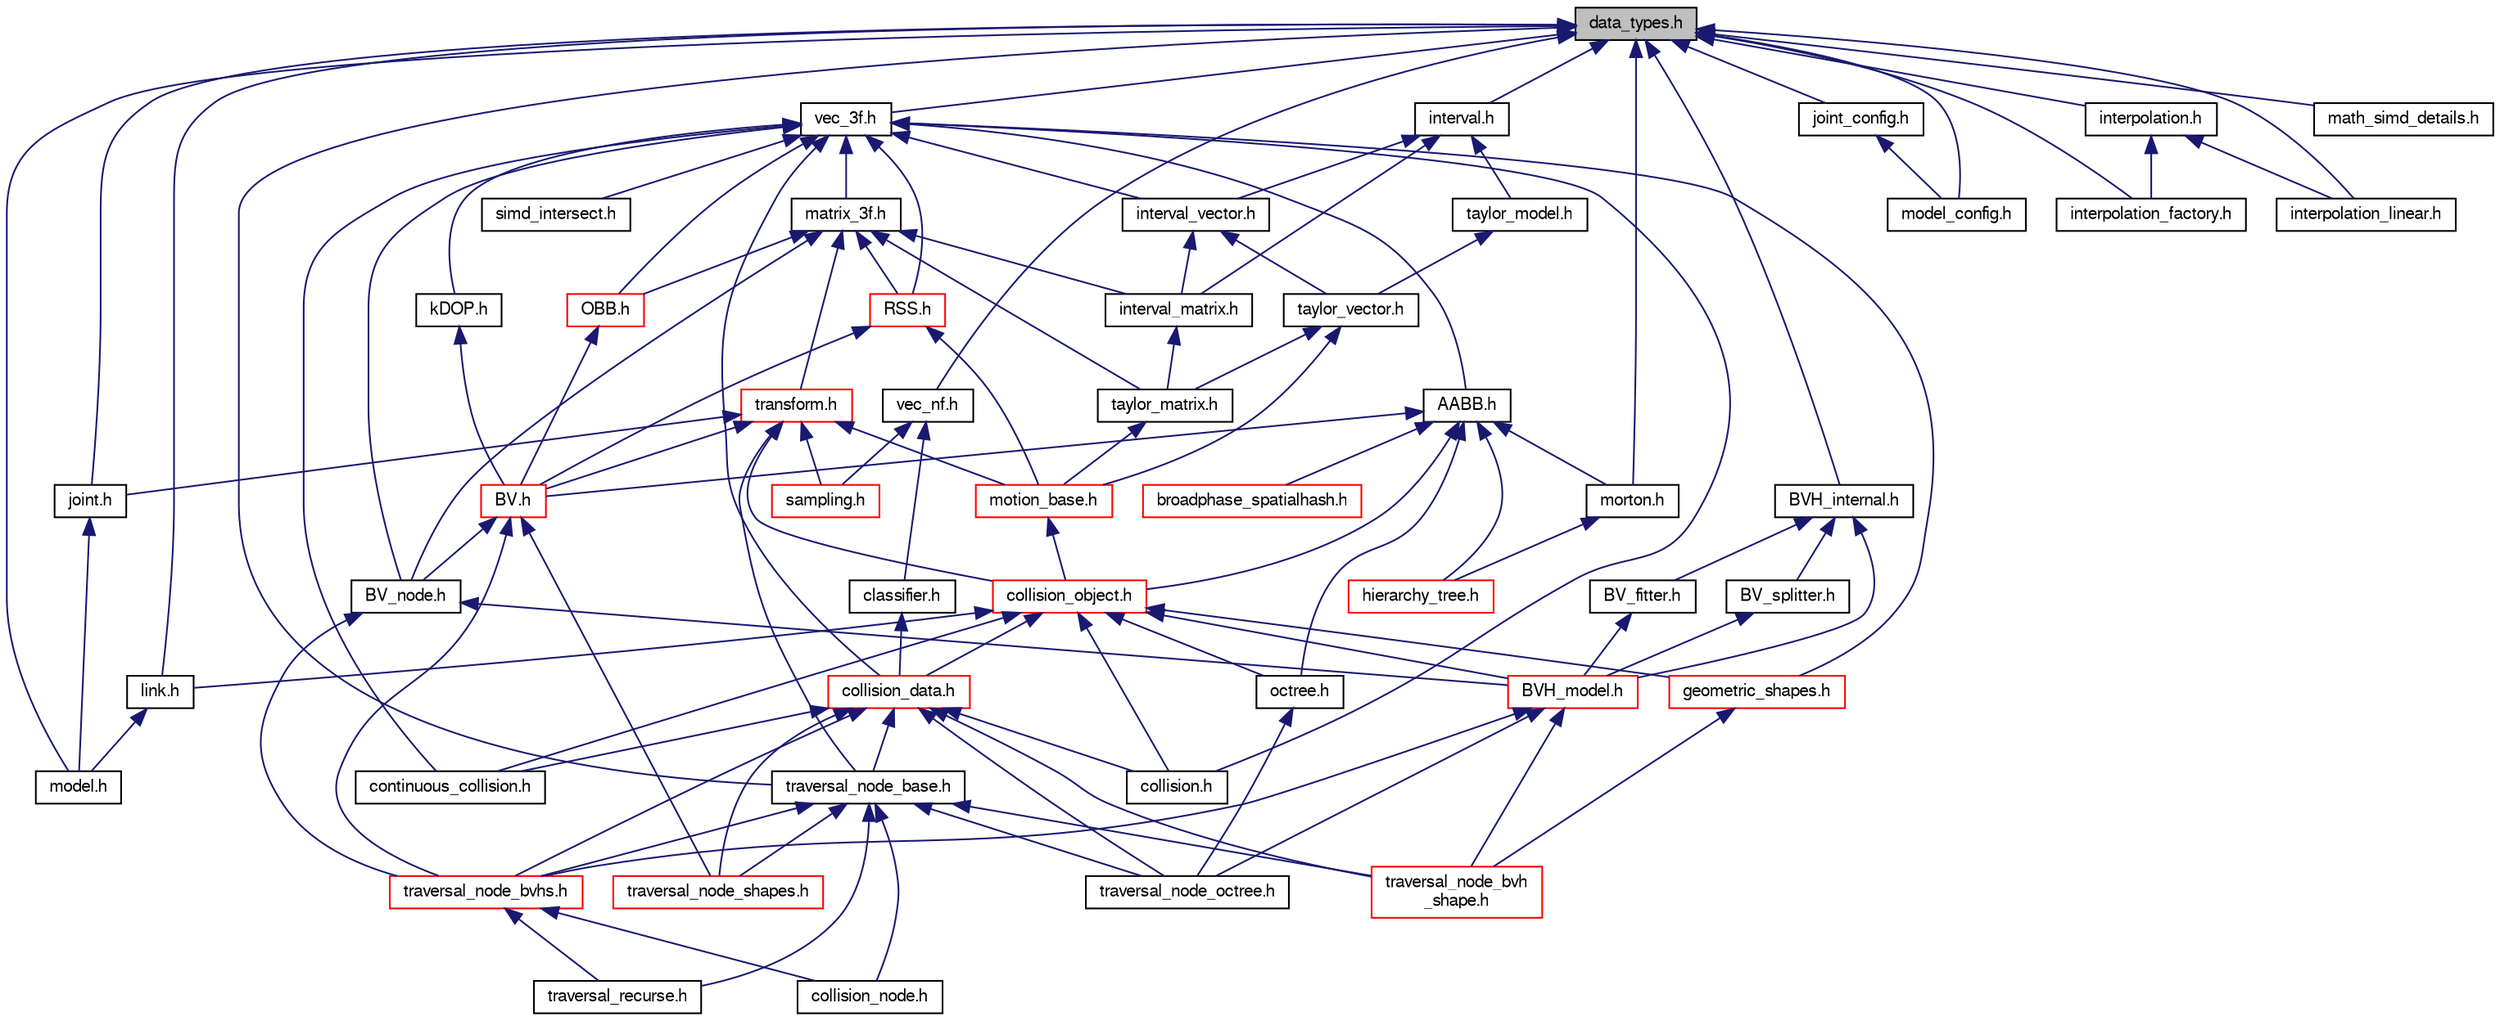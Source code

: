 digraph "data_types.h"
{
  edge [fontname="FreeSans",fontsize="10",labelfontname="FreeSans",labelfontsize="10"];
  node [fontname="FreeSans",fontsize="10",shape=record];
  Node1 [label="data_types.h",height=0.2,width=0.4,color="black", fillcolor="grey75", style="filled" fontcolor="black"];
  Node1 -> Node2 [dir="back",color="midnightblue",fontsize="10",style="solid",fontname="FreeSans"];
  Node2 [label="vec_3f.h",height=0.2,width=0.4,color="black", fillcolor="white", style="filled",URL="$a00318.html"];
  Node2 -> Node3 [dir="back",color="midnightblue",fontsize="10",style="solid",fontname="FreeSans"];
  Node3 [label="matrix_3f.h",height=0.2,width=0.4,color="black", fillcolor="white", style="filled",URL="$a00285.html"];
  Node3 -> Node4 [dir="back",color="midnightblue",fontsize="10",style="solid",fontname="FreeSans"];
  Node4 [label="transform.h",height=0.2,width=0.4,color="red", fillcolor="white", style="filled",URL="$a00310.html"];
  Node4 -> Node5 [dir="back",color="midnightblue",fontsize="10",style="solid",fontname="FreeSans"];
  Node5 [label="joint.h",height=0.2,width=0.4,color="black", fillcolor="white", style="filled",URL="$a00277.html"];
  Node5 -> Node6 [dir="back",color="midnightblue",fontsize="10",style="solid",fontname="FreeSans"];
  Node6 [label="model.h",height=0.2,width=0.4,color="black", fillcolor="white", style="filled",URL="$a00286.html"];
  Node4 -> Node7 [dir="back",color="midnightblue",fontsize="10",style="solid",fontname="FreeSans"];
  Node7 [label="collision_object.h",height=0.2,width=0.4,color="red", fillcolor="white", style="filled",URL="$a00249.html"];
  Node7 -> Node8 [dir="back",color="midnightblue",fontsize="10",style="solid",fontname="FreeSans"];
  Node8 [label="link.h",height=0.2,width=0.4,color="black", fillcolor="white", style="filled",URL="$a00282.html"];
  Node8 -> Node6 [dir="back",color="midnightblue",fontsize="10",style="solid",fontname="FreeSans"];
  Node7 -> Node9 [dir="back",color="midnightblue",fontsize="10",style="solid",fontname="FreeSans"];
  Node9 [label="geometric_shapes.h",height=0.2,width=0.4,color="red", fillcolor="white", style="filled",URL="$a00261.html"];
  Node9 -> Node10 [dir="back",color="midnightblue",fontsize="10",style="solid",fontname="FreeSans"];
  Node10 [label="traversal_node_bvh\l_shape.h",height=0.2,width=0.4,color="red", fillcolor="white", style="filled",URL="$a00312.html"];
  Node7 -> Node11 [dir="back",color="midnightblue",fontsize="10",style="solid",fontname="FreeSans"];
  Node11 [label="BVH_model.h",height=0.2,width=0.4,color="red", fillcolor="white", style="filled",URL="$a00242.html"];
  Node11 -> Node12 [dir="back",color="midnightblue",fontsize="10",style="solid",fontname="FreeSans"];
  Node12 [label="traversal_node_bvhs.h",height=0.2,width=0.4,color="red", fillcolor="white", style="filled",URL="$a00313.html"];
  Node12 -> Node13 [dir="back",color="midnightblue",fontsize="10",style="solid",fontname="FreeSans"];
  Node13 [label="collision_node.h",height=0.2,width=0.4,color="black", fillcolor="white", style="filled",URL="$a00248.html"];
  Node12 -> Node14 [dir="back",color="midnightblue",fontsize="10",style="solid",fontname="FreeSans"];
  Node14 [label="traversal_recurse.h",height=0.2,width=0.4,color="black", fillcolor="white", style="filled",URL="$a00317.html"];
  Node11 -> Node10 [dir="back",color="midnightblue",fontsize="10",style="solid",fontname="FreeSans"];
  Node11 -> Node15 [dir="back",color="midnightblue",fontsize="10",style="solid",fontname="FreeSans"];
  Node15 [label="traversal_node_octree.h",height=0.2,width=0.4,color="black", fillcolor="white", style="filled",URL="$a00314.html"];
  Node7 -> Node16 [dir="back",color="midnightblue",fontsize="10",style="solid",fontname="FreeSans"];
  Node16 [label="collision_data.h",height=0.2,width=0.4,color="red", fillcolor="white", style="filled",URL="$a00246.html"];
  Node16 -> Node17 [dir="back",color="midnightblue",fontsize="10",style="solid",fontname="FreeSans"];
  Node17 [label="collision.h",height=0.2,width=0.4,color="black", fillcolor="white", style="filled",URL="$a00245.html"];
  Node16 -> Node18 [dir="back",color="midnightblue",fontsize="10",style="solid",fontname="FreeSans"];
  Node18 [label="traversal_node_base.h",height=0.2,width=0.4,color="black", fillcolor="white", style="filled",URL="$a00311.html"];
  Node18 -> Node13 [dir="back",color="midnightblue",fontsize="10",style="solid",fontname="FreeSans"];
  Node18 -> Node12 [dir="back",color="midnightblue",fontsize="10",style="solid",fontname="FreeSans"];
  Node18 -> Node10 [dir="back",color="midnightblue",fontsize="10",style="solid",fontname="FreeSans"];
  Node18 -> Node15 [dir="back",color="midnightblue",fontsize="10",style="solid",fontname="FreeSans"];
  Node18 -> Node19 [dir="back",color="midnightblue",fontsize="10",style="solid",fontname="FreeSans"];
  Node19 [label="traversal_node_shapes.h",height=0.2,width=0.4,color="red", fillcolor="white", style="filled",URL="$a00316.html"];
  Node18 -> Node14 [dir="back",color="midnightblue",fontsize="10",style="solid",fontname="FreeSans"];
  Node16 -> Node12 [dir="back",color="midnightblue",fontsize="10",style="solid",fontname="FreeSans"];
  Node16 -> Node20 [dir="back",color="midnightblue",fontsize="10",style="solid",fontname="FreeSans"];
  Node20 [label="continuous_collision.h",height=0.2,width=0.4,color="black", fillcolor="white", style="filled",URL="$a00251.html"];
  Node16 -> Node10 [dir="back",color="midnightblue",fontsize="10",style="solid",fontname="FreeSans"];
  Node16 -> Node15 [dir="back",color="midnightblue",fontsize="10",style="solid",fontname="FreeSans"];
  Node16 -> Node19 [dir="back",color="midnightblue",fontsize="10",style="solid",fontname="FreeSans"];
  Node7 -> Node17 [dir="back",color="midnightblue",fontsize="10",style="solid",fontname="FreeSans"];
  Node7 -> Node20 [dir="back",color="midnightblue",fontsize="10",style="solid",fontname="FreeSans"];
  Node7 -> Node21 [dir="back",color="midnightblue",fontsize="10",style="solid",fontname="FreeSans"];
  Node21 [label="octree.h",height=0.2,width=0.4,color="black", fillcolor="white", style="filled",URL="$a00300.html"];
  Node21 -> Node15 [dir="back",color="midnightblue",fontsize="10",style="solid",fontname="FreeSans"];
  Node4 -> Node22 [dir="back",color="midnightblue",fontsize="10",style="solid",fontname="FreeSans"];
  Node22 [label="motion_base.h",height=0.2,width=0.4,color="red", fillcolor="white", style="filled",URL="$a00290.html"];
  Node22 -> Node7 [dir="back",color="midnightblue",fontsize="10",style="solid",fontname="FreeSans"];
  Node4 -> Node23 [dir="back",color="midnightblue",fontsize="10",style="solid",fontname="FreeSans"];
  Node23 [label="BV.h",height=0.2,width=0.4,color="red", fillcolor="white", style="filled",URL="$a00236.html"];
  Node23 -> Node24 [dir="back",color="midnightblue",fontsize="10",style="solid",fontname="FreeSans"];
  Node24 [label="BV_node.h",height=0.2,width=0.4,color="black", fillcolor="white", style="filled",URL="$a00238.html"];
  Node24 -> Node11 [dir="back",color="midnightblue",fontsize="10",style="solid",fontname="FreeSans"];
  Node24 -> Node12 [dir="back",color="midnightblue",fontsize="10",style="solid",fontname="FreeSans"];
  Node23 -> Node12 [dir="back",color="midnightblue",fontsize="10",style="solid",fontname="FreeSans"];
  Node23 -> Node19 [dir="back",color="midnightblue",fontsize="10",style="solid",fontname="FreeSans"];
  Node4 -> Node18 [dir="back",color="midnightblue",fontsize="10",style="solid",fontname="FreeSans"];
  Node4 -> Node25 [dir="back",color="midnightblue",fontsize="10",style="solid",fontname="FreeSans"];
  Node25 [label="sampling.h",height=0.2,width=0.4,color="red", fillcolor="white", style="filled",URL="$a00303.html"];
  Node3 -> Node26 [dir="back",color="midnightblue",fontsize="10",style="solid",fontname="FreeSans"];
  Node26 [label="taylor_matrix.h",height=0.2,width=0.4,color="black", fillcolor="white", style="filled",URL="$a00307.html"];
  Node26 -> Node22 [dir="back",color="midnightblue",fontsize="10",style="solid",fontname="FreeSans"];
  Node3 -> Node27 [dir="back",color="midnightblue",fontsize="10",style="solid",fontname="FreeSans"];
  Node27 [label="interval_matrix.h",height=0.2,width=0.4,color="black", fillcolor="white", style="filled",URL="$a00274.html"];
  Node27 -> Node26 [dir="back",color="midnightblue",fontsize="10",style="solid",fontname="FreeSans"];
  Node3 -> Node28 [dir="back",color="midnightblue",fontsize="10",style="solid",fontname="FreeSans"];
  Node28 [label="RSS.h",height=0.2,width=0.4,color="red", fillcolor="white", style="filled",URL="$a00302.html"];
  Node28 -> Node22 [dir="back",color="midnightblue",fontsize="10",style="solid",fontname="FreeSans"];
  Node28 -> Node23 [dir="back",color="midnightblue",fontsize="10",style="solid",fontname="FreeSans"];
  Node3 -> Node29 [dir="back",color="midnightblue",fontsize="10",style="solid",fontname="FreeSans"];
  Node29 [label="OBB.h",height=0.2,width=0.4,color="red", fillcolor="white", style="filled",URL="$a00297.html"];
  Node29 -> Node23 [dir="back",color="midnightblue",fontsize="10",style="solid",fontname="FreeSans"];
  Node3 -> Node24 [dir="back",color="midnightblue",fontsize="10",style="solid",fontname="FreeSans"];
  Node2 -> Node30 [dir="back",color="midnightblue",fontsize="10",style="solid",fontname="FreeSans"];
  Node30 [label="AABB.h",height=0.2,width=0.4,color="black", fillcolor="white", style="filled",URL="$a00226.html"];
  Node30 -> Node7 [dir="back",color="midnightblue",fontsize="10",style="solid",fontname="FreeSans"];
  Node30 -> Node31 [dir="back",color="midnightblue",fontsize="10",style="solid",fontname="FreeSans"];
  Node31 [label="broadphase_spatialhash.h",height=0.2,width=0.4,color="red", fillcolor="white", style="filled",URL="$a00233.html"];
  Node30 -> Node32 [dir="back",color="midnightblue",fontsize="10",style="solid",fontname="FreeSans"];
  Node32 [label="hierarchy_tree.h",height=0.2,width=0.4,color="red", fillcolor="white", style="filled",URL="$a00267.html"];
  Node30 -> Node33 [dir="back",color="midnightblue",fontsize="10",style="solid",fontname="FreeSans"];
  Node33 [label="morton.h",height=0.2,width=0.4,color="black", fillcolor="white", style="filled",URL="$a00288.html"];
  Node33 -> Node32 [dir="back",color="midnightblue",fontsize="10",style="solid",fontname="FreeSans"];
  Node30 -> Node23 [dir="back",color="midnightblue",fontsize="10",style="solid",fontname="FreeSans"];
  Node30 -> Node21 [dir="back",color="midnightblue",fontsize="10",style="solid",fontname="FreeSans"];
  Node2 -> Node34 [dir="back",color="midnightblue",fontsize="10",style="solid",fontname="FreeSans"];
  Node34 [label="interval_vector.h",height=0.2,width=0.4,color="black", fillcolor="white", style="filled",URL="$a00276.html"];
  Node34 -> Node35 [dir="back",color="midnightblue",fontsize="10",style="solid",fontname="FreeSans"];
  Node35 [label="taylor_vector.h",height=0.2,width=0.4,color="black", fillcolor="white", style="filled",URL="$a00309.html"];
  Node35 -> Node26 [dir="back",color="midnightblue",fontsize="10",style="solid",fontname="FreeSans"];
  Node35 -> Node22 [dir="back",color="midnightblue",fontsize="10",style="solid",fontname="FreeSans"];
  Node34 -> Node27 [dir="back",color="midnightblue",fontsize="10",style="solid",fontname="FreeSans"];
  Node2 -> Node28 [dir="back",color="midnightblue",fontsize="10",style="solid",fontname="FreeSans"];
  Node2 -> Node36 [dir="back",color="midnightblue",fontsize="10",style="solid",fontname="FreeSans"];
  Node36 [label="kDOP.h",height=0.2,width=0.4,color="black", fillcolor="white", style="filled",URL="$a00279.html"];
  Node36 -> Node23 [dir="back",color="midnightblue",fontsize="10",style="solid",fontname="FreeSans"];
  Node2 -> Node29 [dir="back",color="midnightblue",fontsize="10",style="solid",fontname="FreeSans"];
  Node2 -> Node9 [dir="back",color="midnightblue",fontsize="10",style="solid",fontname="FreeSans"];
  Node2 -> Node24 [dir="back",color="midnightblue",fontsize="10",style="solid",fontname="FreeSans"];
  Node2 -> Node16 [dir="back",color="midnightblue",fontsize="10",style="solid",fontname="FreeSans"];
  Node2 -> Node17 [dir="back",color="midnightblue",fontsize="10",style="solid",fontname="FreeSans"];
  Node2 -> Node20 [dir="back",color="midnightblue",fontsize="10",style="solid",fontname="FreeSans"];
  Node2 -> Node37 [dir="back",color="midnightblue",fontsize="10",style="solid",fontname="FreeSans"];
  Node37 [label="simd_intersect.h",height=0.2,width=0.4,color="black", fillcolor="white", style="filled",URL="$a00304.html"];
  Node1 -> Node5 [dir="back",color="midnightblue",fontsize="10",style="solid",fontname="FreeSans"];
  Node1 -> Node38 [dir="back",color="midnightblue",fontsize="10",style="solid",fontname="FreeSans"];
  Node38 [label="joint_config.h",height=0.2,width=0.4,color="black", fillcolor="white", style="filled",URL="$a00278.html"];
  Node38 -> Node39 [dir="back",color="midnightblue",fontsize="10",style="solid",fontname="FreeSans"];
  Node39 [label="model_config.h",height=0.2,width=0.4,color="black", fillcolor="white", style="filled",URL="$a00287.html"];
  Node1 -> Node8 [dir="back",color="midnightblue",fontsize="10",style="solid",fontname="FreeSans"];
  Node1 -> Node40 [dir="back",color="midnightblue",fontsize="10",style="solid",fontname="FreeSans"];
  Node40 [label="interval.h",height=0.2,width=0.4,color="black", fillcolor="white", style="filled",URL="$a00273.html"];
  Node40 -> Node34 [dir="back",color="midnightblue",fontsize="10",style="solid",fontname="FreeSans"];
  Node40 -> Node41 [dir="back",color="midnightblue",fontsize="10",style="solid",fontname="FreeSans"];
  Node41 [label="taylor_model.h",height=0.2,width=0.4,color="black", fillcolor="white", style="filled",URL="$a00308.html"];
  Node41 -> Node35 [dir="back",color="midnightblue",fontsize="10",style="solid",fontname="FreeSans"];
  Node40 -> Node27 [dir="back",color="midnightblue",fontsize="10",style="solid",fontname="FreeSans"];
  Node1 -> Node6 [dir="back",color="midnightblue",fontsize="10",style="solid",fontname="FreeSans"];
  Node1 -> Node39 [dir="back",color="midnightblue",fontsize="10",style="solid",fontname="FreeSans"];
  Node1 -> Node33 [dir="back",color="midnightblue",fontsize="10",style="solid",fontname="FreeSans"];
  Node1 -> Node42 [dir="back",color="midnightblue",fontsize="10",style="solid",fontname="FreeSans"];
  Node42 [label="BVH_internal.h",height=0.2,width=0.4,color="black", fillcolor="white", style="filled",URL="$a00241.html"];
  Node42 -> Node43 [dir="back",color="midnightblue",fontsize="10",style="solid",fontname="FreeSans"];
  Node43 [label="BV_fitter.h",height=0.2,width=0.4,color="black", fillcolor="white", style="filled",URL="$a00237.html"];
  Node43 -> Node11 [dir="back",color="midnightblue",fontsize="10",style="solid",fontname="FreeSans"];
  Node42 -> Node44 [dir="back",color="midnightblue",fontsize="10",style="solid",fontname="FreeSans"];
  Node44 [label="BV_splitter.h",height=0.2,width=0.4,color="black", fillcolor="white", style="filled",URL="$a00239.html"];
  Node44 -> Node11 [dir="back",color="midnightblue",fontsize="10",style="solid",fontname="FreeSans"];
  Node42 -> Node11 [dir="back",color="midnightblue",fontsize="10",style="solid",fontname="FreeSans"];
  Node1 -> Node45 [dir="back",color="midnightblue",fontsize="10",style="solid",fontname="FreeSans"];
  Node45 [label="vec_nf.h",height=0.2,width=0.4,color="black", fillcolor="white", style="filled",URL="$a00319.html"];
  Node45 -> Node46 [dir="back",color="midnightblue",fontsize="10",style="solid",fontname="FreeSans"];
  Node46 [label="classifier.h",height=0.2,width=0.4,color="black", fillcolor="white", style="filled",URL="$a00244.html"];
  Node46 -> Node16 [dir="back",color="midnightblue",fontsize="10",style="solid",fontname="FreeSans"];
  Node45 -> Node25 [dir="back",color="midnightblue",fontsize="10",style="solid",fontname="FreeSans"];
  Node1 -> Node47 [dir="back",color="midnightblue",fontsize="10",style="solid",fontname="FreeSans"];
  Node47 [label="interpolation.h",height=0.2,width=0.4,color="black", fillcolor="white", style="filled",URL="$a00269.html"];
  Node47 -> Node48 [dir="back",color="midnightblue",fontsize="10",style="solid",fontname="FreeSans"];
  Node48 [label="interpolation_factory.h",height=0.2,width=0.4,color="black", fillcolor="white", style="filled",URL="$a00270.html"];
  Node47 -> Node49 [dir="back",color="midnightblue",fontsize="10",style="solid",fontname="FreeSans"];
  Node49 [label="interpolation_linear.h",height=0.2,width=0.4,color="black", fillcolor="white", style="filled",URL="$a00271.html"];
  Node1 -> Node48 [dir="back",color="midnightblue",fontsize="10",style="solid",fontname="FreeSans"];
  Node1 -> Node49 [dir="back",color="midnightblue",fontsize="10",style="solid",fontname="FreeSans"];
  Node1 -> Node18 [dir="back",color="midnightblue",fontsize="10",style="solid",fontname="FreeSans"];
  Node1 -> Node50 [dir="back",color="midnightblue",fontsize="10",style="solid",fontname="FreeSans"];
  Node50 [label="math_simd_details.h",height=0.2,width=0.4,color="black", fillcolor="white", style="filled",URL="$a00284.html"];
}
